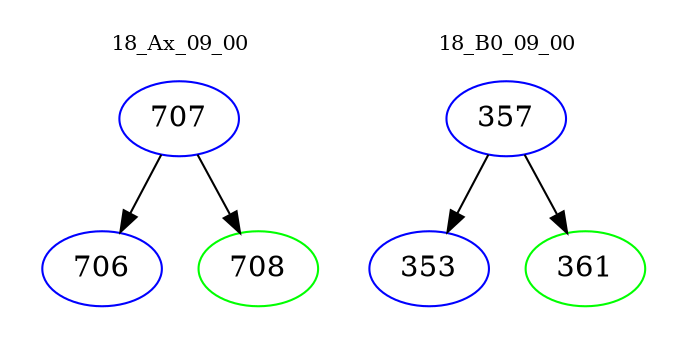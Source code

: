 digraph{
subgraph cluster_0 {
color = white
label = "18_Ax_09_00";
fontsize=10;
T0_707 [label="707", color="blue"]
T0_707 -> T0_706 [color="black"]
T0_706 [label="706", color="blue"]
T0_707 -> T0_708 [color="black"]
T0_708 [label="708", color="green"]
}
subgraph cluster_1 {
color = white
label = "18_B0_09_00";
fontsize=10;
T1_357 [label="357", color="blue"]
T1_357 -> T1_353 [color="black"]
T1_353 [label="353", color="blue"]
T1_357 -> T1_361 [color="black"]
T1_361 [label="361", color="green"]
}
}
